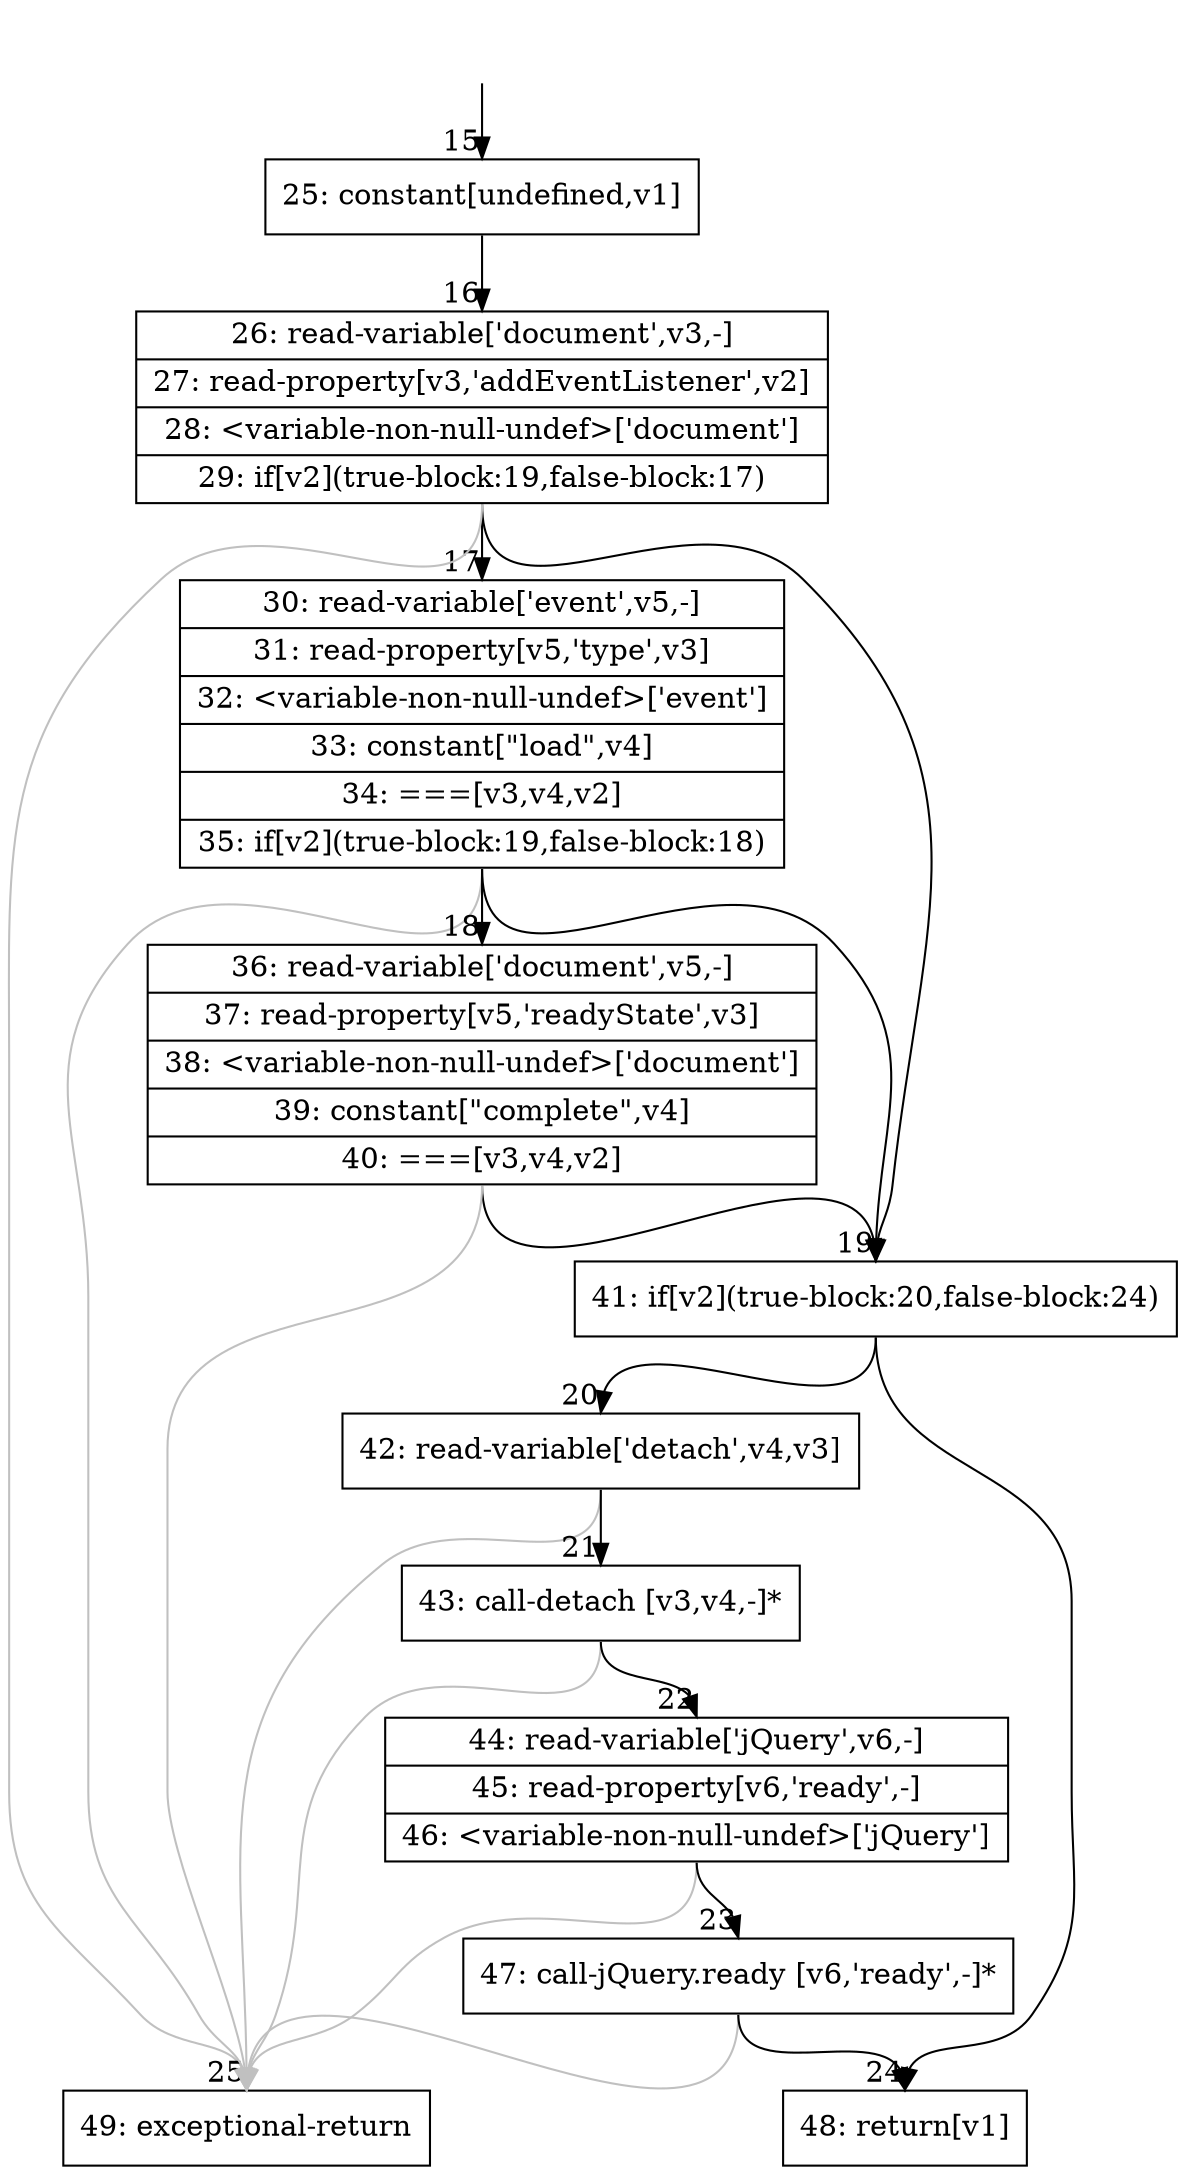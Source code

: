 digraph {
rankdir="TD"
BB_entry4[shape=none,label=""];
BB_entry4 -> BB15 [tailport=s, headport=n, headlabel="    15"]
BB15 [shape=record label="{25: constant[undefined,v1]}" ] 
BB15 -> BB16 [tailport=s, headport=n, headlabel="      16"]
BB16 [shape=record label="{26: read-variable['document',v3,-]|27: read-property[v3,'addEventListener',v2]|28: \<variable-non-null-undef\>['document']|29: if[v2](true-block:19,false-block:17)}" ] 
BB16 -> BB19 [tailport=s, headport=n, headlabel="      19"]
BB16 -> BB17 [tailport=s, headport=n, headlabel="      17"]
BB16 -> BB25 [tailport=s, headport=n, color=gray, headlabel="      25"]
BB17 [shape=record label="{30: read-variable['event',v5,-]|31: read-property[v5,'type',v3]|32: \<variable-non-null-undef\>['event']|33: constant[\"load\",v4]|34: ===[v3,v4,v2]|35: if[v2](true-block:19,false-block:18)}" ] 
BB17 -> BB19 [tailport=s, headport=n]
BB17 -> BB18 [tailport=s, headport=n, headlabel="      18"]
BB17 -> BB25 [tailport=s, headport=n, color=gray]
BB18 [shape=record label="{36: read-variable['document',v5,-]|37: read-property[v5,'readyState',v3]|38: \<variable-non-null-undef\>['document']|39: constant[\"complete\",v4]|40: ===[v3,v4,v2]}" ] 
BB18 -> BB19 [tailport=s, headport=n]
BB18 -> BB25 [tailport=s, headport=n, color=gray]
BB19 [shape=record label="{41: if[v2](true-block:20,false-block:24)}" ] 
BB19 -> BB20 [tailport=s, headport=n, headlabel="      20"]
BB19 -> BB24 [tailport=s, headport=n, headlabel="      24"]
BB20 [shape=record label="{42: read-variable['detach',v4,v3]}" ] 
BB20 -> BB21 [tailport=s, headport=n, headlabel="      21"]
BB20 -> BB25 [tailport=s, headport=n, color=gray]
BB21 [shape=record label="{43: call-detach [v3,v4,-]*}" ] 
BB21 -> BB22 [tailport=s, headport=n, headlabel="      22"]
BB21 -> BB25 [tailport=s, headport=n, color=gray]
BB22 [shape=record label="{44: read-variable['jQuery',v6,-]|45: read-property[v6,'ready',-]|46: \<variable-non-null-undef\>['jQuery']}" ] 
BB22 -> BB23 [tailport=s, headport=n, headlabel="      23"]
BB22 -> BB25 [tailport=s, headport=n, color=gray]
BB23 [shape=record label="{47: call-jQuery.ready [v6,'ready',-]*}" ] 
BB23 -> BB24 [tailport=s, headport=n]
BB23 -> BB25 [tailport=s, headport=n, color=gray]
BB24 [shape=record label="{48: return[v1]}" ] 
BB25 [shape=record label="{49: exceptional-return}" ] 
}
